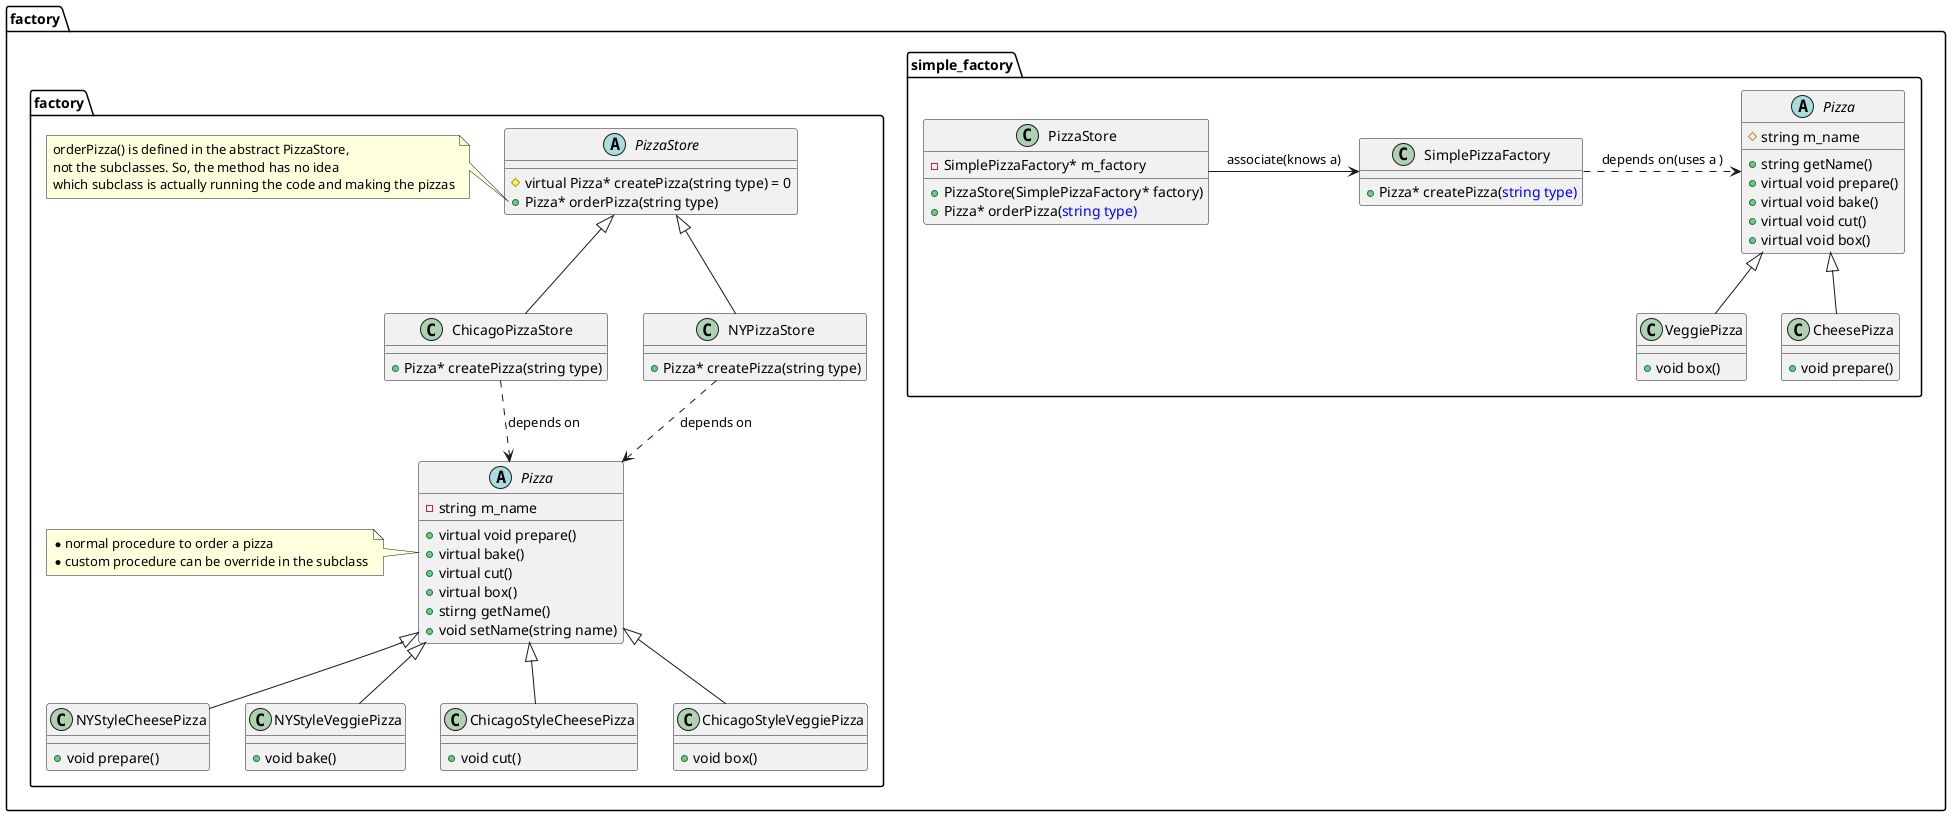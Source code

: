 @startuml SimpleFactory

namespace factory.simple_factory{

class PizzaStore{
    - SimplePizzaFactory* m_factory
    + PizzaStore(SimplePizzaFactory* factory)
    + Pizza* orderPizza(<color:blue>string type)
}

class SimplePizzaFactory{
    + Pizza* createPizza(<color:blue>string type)
}

abstract class Pizza{
    # string m_name
    + string getName()
    + virtual void prepare()
    + virtual void bake()
    + virtual void cut()
    + virtual void box()
}
class CheesePizza extends Pizza{
    + void prepare()
}
class VeggiePizza extends Pizza{
    + void box()
}

'layout
PizzaStore -[hidden]> SimplePizzaFactory
SimplePizzaFactory -[hidden]> Pizza

PizzaStore --> SimplePizzaFactory: associate(knows a)
SimplePizzaFactory ..> Pizza: depends on(uses a )
' PizzaStore --> Pizza: associate(knows a)
' Association: One object is aware of another; it contains a pointer or reference to another object.
}


namespace factory.factory{
    abstract PizzaStore{
        # virtual Pizza* createPizza(string type) = 0
        + Pizza* orderPizza(string type)
    }
    note left of PizzaStore::orderPizza
    orderPizza() is defined in the abstract PizzaStore, 
    not the subclasses. So, the method has no idea 
    which subclass is actually running the code and making the pizzas
    end note

    class NYPizzaStore extends PizzaStore{
        + Pizza* createPizza(string type)

    }
    class ChicagoPizzaStore extends PizzaStore{
        + Pizza* createPizza(string type)

    }

    abstract Pizza{
        -string m_name
        + virtual void prepare()
        + virtual bake()
        + virtual cut()
        + virtual box()
        + stirng getName()
        + void setName(string name)

    }
    abstract Pizza 
    note left: *normal procedure to order a pizza\n*custom procedure can be override in the subclass

    class NYStyleCheesePizza extends Pizza{
        + void prepare()
    }
    class NYStyleVeggiePizza extends Pizza{
        + void bake()
    }
    class ChicagoStyleCheesePizza extends Pizza{
        + void cut()
    }
    class ChicagoStyleVeggiePizza extends Pizza{
        + void box()
    }

    NYPizzaStore ..> Pizza: depends on
    ChicagoPizzaStore ..> Pizza: depends on

    'layout
    Pizza -[hidden]> PizzaStore
    ChicagoStyleVeggiePizza -[hidden]> NYPizzaStore
}

@enduml